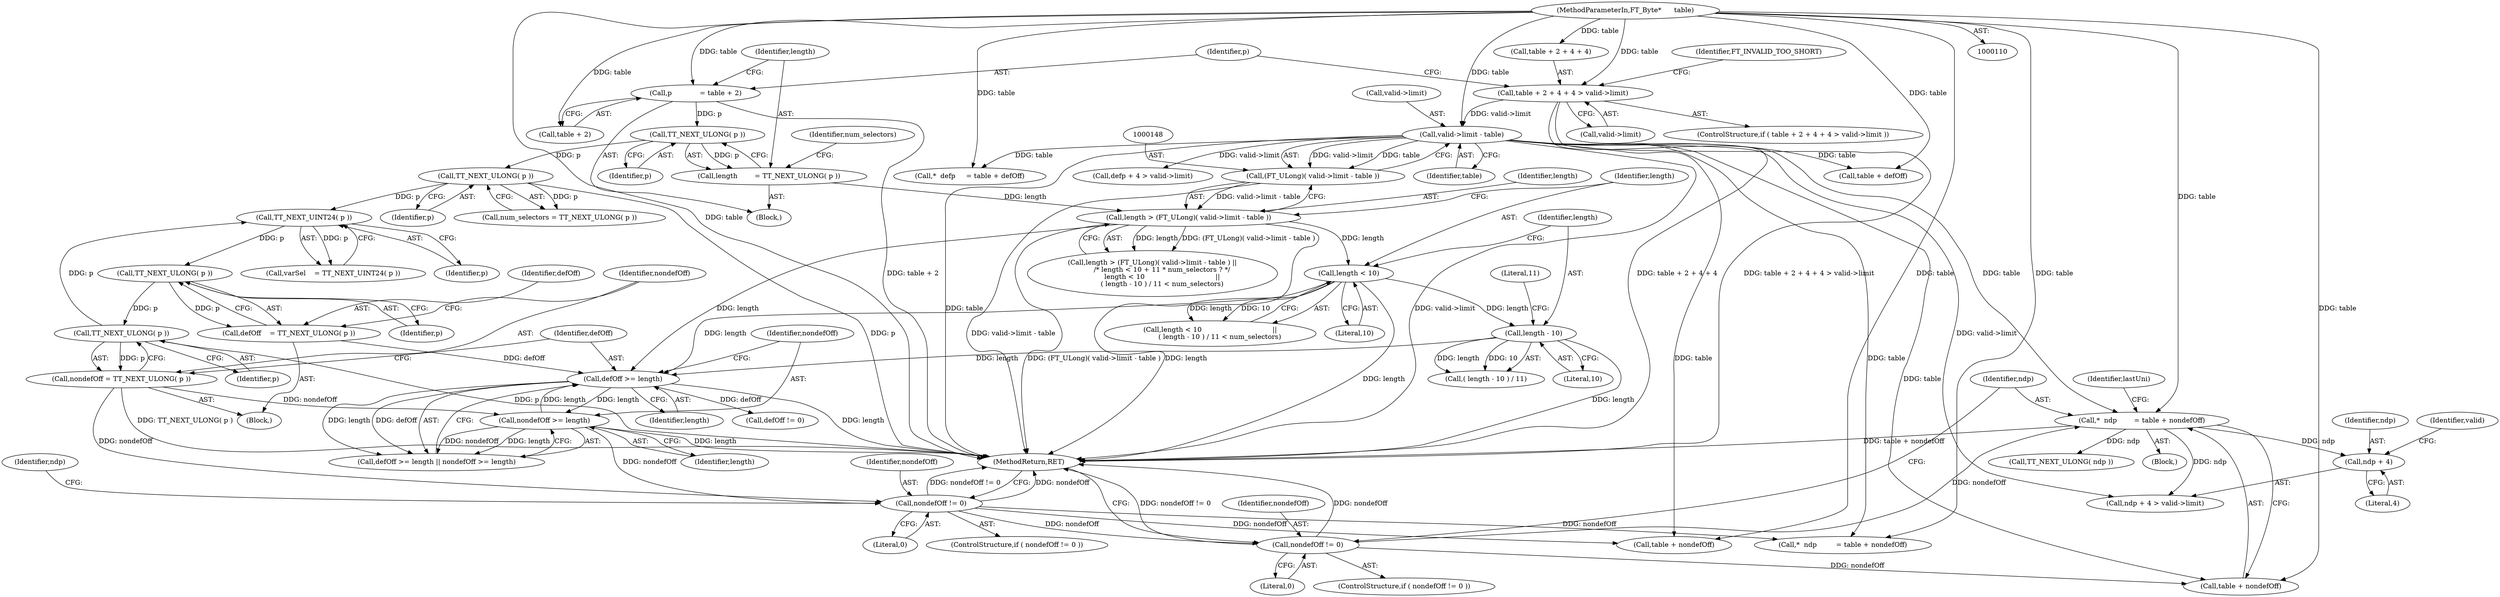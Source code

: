 digraph "0_savannah_57cbb8c148999ba8f14ed53435fc071ac9953afd@pointer" {
"1000313" [label="(Call,ndp + 4)"];
"1000300" [label="(Call,*  ndp        = table + nondefOff)"];
"1000111" [label="(MethodParameterIn,FT_Byte*      table)"];
"1000149" [label="(Call,valid->limit - table)"];
"1000118" [label="(Call,table + 2 + 4 + 4 > valid->limit)"];
"1000295" [label="(Call,nondefOff != 0)"];
"1000279" [label="(Call,nondefOff != 0)"];
"1000193" [label="(Call,nondefOff = TT_NEXT_ULONG( p ))"];
"1000195" [label="(Call,TT_NEXT_ULONG( p ))"];
"1000190" [label="(Call,TT_NEXT_ULONG( p ))"];
"1000185" [label="(Call,TT_NEXT_UINT24( p ))"];
"1000141" [label="(Call,TT_NEXT_ULONG( p ))"];
"1000137" [label="(Call,TT_NEXT_ULONG( p ))"];
"1000130" [label="(Call,p             = table + 2)"];
"1000202" [label="(Call,nondefOff >= length)"];
"1000199" [label="(Call,defOff >= length)"];
"1000188" [label="(Call,defOff    = TT_NEXT_ULONG( p ))"];
"1000155" [label="(Call,length < 10)"];
"1000145" [label="(Call,length > (FT_ULong)( valid->limit - table ))"];
"1000135" [label="(Call,length        = TT_NEXT_ULONG( p ))"];
"1000147" [label="(Call,(FT_ULong)( valid->limit - table ))"];
"1000160" [label="(Call,length - 10)"];
"1000147" [label="(Call,(FT_ULong)( valid->limit - table ))"];
"1000312" [label="(Call,ndp + 4 > valid->limit)"];
"1000183" [label="(Call,varSel    = TT_NEXT_UINT24( p ))"];
"1000284" [label="(Call,*  ndp         = table + nondefOff)"];
"1000136" [label="(Identifier,length)"];
"1000203" [label="(Identifier,nondefOff)"];
"1000155" [label="(Call,length < 10)"];
"1000193" [label="(Call,nondefOff = TT_NEXT_ULONG( p ))"];
"1000186" [label="(Identifier,p)"];
"1000142" [label="(Identifier,p)"];
"1000296" [label="(Identifier,nondefOff)"];
"1000190" [label="(Call,TT_NEXT_ULONG( p ))"];
"1000191" [label="(Identifier,p)"];
"1000298" [label="(Block,)"];
"1000313" [label="(Call,ndp + 4)"];
"1000278" [label="(ControlStructure,if ( nondefOff != 0 ))"];
"1000281" [label="(Literal,0)"];
"1000300" [label="(Call,*  ndp        = table + nondefOff)"];
"1000145" [label="(Call,length > (FT_ULong)( valid->limit - table ))"];
"1000130" [label="(Call,p             = table + 2)"];
"1000202" [label="(Call,nondefOff >= length)"];
"1000157" [label="(Literal,10)"];
"1000137" [label="(Call,TT_NEXT_ULONG( p ))"];
"1000111" [label="(MethodParameterIn,FT_Byte*      table)"];
"1000314" [label="(Identifier,ndp)"];
"1000161" [label="(Identifier,length)"];
"1000149" [label="(Call,valid->limit - table)"];
"1000126" [label="(Call,valid->limit)"];
"1000138" [label="(Identifier,p)"];
"1000204" [label="(Identifier,length)"];
"1000159" [label="(Call,( length - 10 ) / 11)"];
"1000162" [label="(Literal,10)"];
"1000297" [label="(Literal,0)"];
"1000194" [label="(Identifier,nondefOff)"];
"1000131" [label="(Identifier,p)"];
"1000185" [label="(Call,TT_NEXT_UINT24( p ))"];
"1000285" [label="(Identifier,ndp)"];
"1000132" [label="(Call,table + 2)"];
"1000280" [label="(Identifier,nondefOff)"];
"1000322" [label="(Call,TT_NEXT_ULONG( ndp ))"];
"1000222" [label="(Call,*  defp     = table + defOff)"];
"1000301" [label="(Identifier,ndp)"];
"1000309" [label="(Identifier,lastUni)"];
"1000198" [label="(Call,defOff >= length || nondefOff >= length)"];
"1000363" [label="(MethodReturn,RET)"];
"1000153" [label="(Identifier,table)"];
"1000315" [label="(Literal,4)"];
"1000129" [label="(Identifier,FT_INVALID_TOO_SHORT)"];
"1000279" [label="(Call,nondefOff != 0)"];
"1000200" [label="(Identifier,defOff)"];
"1000150" [label="(Call,valid->limit)"];
"1000135" [label="(Call,length        = TT_NEXT_ULONG( p ))"];
"1000201" [label="(Identifier,length)"];
"1000160" [label="(Call,length - 10)"];
"1000294" [label="(ControlStructure,if ( nondefOff != 0 ))"];
"1000139" [label="(Call,num_selectors = TT_NEXT_ULONG( p ))"];
"1000199" [label="(Call,defOff >= length)"];
"1000189" [label="(Identifier,defOff)"];
"1000144" [label="(Call,length > (FT_ULong)( valid->limit - table ) ||\n         /* length < 10 + 11 * num_selectors ? */\n         length < 10                                 ||\n         ( length - 10 ) / 11 < num_selectors)"];
"1000146" [label="(Identifier,length)"];
"1000163" [label="(Literal,11)"];
"1000119" [label="(Call,table + 2 + 4 + 4)"];
"1000224" [label="(Call,table + defOff)"];
"1000195" [label="(Call,TT_NEXT_ULONG( p ))"];
"1000113" [label="(Block,)"];
"1000234" [label="(Call,defp + 4 > valid->limit)"];
"1000217" [label="(Call,defOff != 0)"];
"1000117" [label="(ControlStructure,if ( table + 2 + 4 + 4 > valid->limit ))"];
"1000188" [label="(Call,defOff    = TT_NEXT_ULONG( p ))"];
"1000140" [label="(Identifier,num_selectors)"];
"1000196" [label="(Identifier,p)"];
"1000181" [label="(Block,)"];
"1000156" [label="(Identifier,length)"];
"1000317" [label="(Identifier,valid)"];
"1000302" [label="(Call,table + nondefOff)"];
"1000154" [label="(Call,length < 10                                 ||\n         ( length - 10 ) / 11 < num_selectors)"];
"1000141" [label="(Call,TT_NEXT_ULONG( p ))"];
"1000295" [label="(Call,nondefOff != 0)"];
"1000118" [label="(Call,table + 2 + 4 + 4 > valid->limit)"];
"1000286" [label="(Call,table + nondefOff)"];
"1000313" -> "1000312"  [label="AST: "];
"1000313" -> "1000315"  [label="CFG: "];
"1000314" -> "1000313"  [label="AST: "];
"1000315" -> "1000313"  [label="AST: "];
"1000317" -> "1000313"  [label="CFG: "];
"1000300" -> "1000313"  [label="DDG: ndp"];
"1000300" -> "1000298"  [label="AST: "];
"1000300" -> "1000302"  [label="CFG: "];
"1000301" -> "1000300"  [label="AST: "];
"1000302" -> "1000300"  [label="AST: "];
"1000309" -> "1000300"  [label="CFG: "];
"1000300" -> "1000363"  [label="DDG: table + nondefOff"];
"1000111" -> "1000300"  [label="DDG: table"];
"1000149" -> "1000300"  [label="DDG: table"];
"1000295" -> "1000300"  [label="DDG: nondefOff"];
"1000300" -> "1000312"  [label="DDG: ndp"];
"1000300" -> "1000322"  [label="DDG: ndp"];
"1000111" -> "1000110"  [label="AST: "];
"1000111" -> "1000363"  [label="DDG: table"];
"1000111" -> "1000118"  [label="DDG: table"];
"1000111" -> "1000119"  [label="DDG: table"];
"1000111" -> "1000130"  [label="DDG: table"];
"1000111" -> "1000132"  [label="DDG: table"];
"1000111" -> "1000149"  [label="DDG: table"];
"1000111" -> "1000222"  [label="DDG: table"];
"1000111" -> "1000224"  [label="DDG: table"];
"1000111" -> "1000284"  [label="DDG: table"];
"1000111" -> "1000286"  [label="DDG: table"];
"1000111" -> "1000302"  [label="DDG: table"];
"1000149" -> "1000147"  [label="AST: "];
"1000149" -> "1000153"  [label="CFG: "];
"1000150" -> "1000149"  [label="AST: "];
"1000153" -> "1000149"  [label="AST: "];
"1000147" -> "1000149"  [label="CFG: "];
"1000149" -> "1000363"  [label="DDG: table"];
"1000149" -> "1000363"  [label="DDG: valid->limit"];
"1000149" -> "1000147"  [label="DDG: valid->limit"];
"1000149" -> "1000147"  [label="DDG: table"];
"1000118" -> "1000149"  [label="DDG: valid->limit"];
"1000149" -> "1000222"  [label="DDG: table"];
"1000149" -> "1000224"  [label="DDG: table"];
"1000149" -> "1000234"  [label="DDG: valid->limit"];
"1000149" -> "1000284"  [label="DDG: table"];
"1000149" -> "1000286"  [label="DDG: table"];
"1000149" -> "1000302"  [label="DDG: table"];
"1000149" -> "1000312"  [label="DDG: valid->limit"];
"1000118" -> "1000117"  [label="AST: "];
"1000118" -> "1000126"  [label="CFG: "];
"1000119" -> "1000118"  [label="AST: "];
"1000126" -> "1000118"  [label="AST: "];
"1000129" -> "1000118"  [label="CFG: "];
"1000131" -> "1000118"  [label="CFG: "];
"1000118" -> "1000363"  [label="DDG: table + 2 + 4 + 4 > valid->limit"];
"1000118" -> "1000363"  [label="DDG: table + 2 + 4 + 4"];
"1000295" -> "1000294"  [label="AST: "];
"1000295" -> "1000297"  [label="CFG: "];
"1000296" -> "1000295"  [label="AST: "];
"1000297" -> "1000295"  [label="AST: "];
"1000301" -> "1000295"  [label="CFG: "];
"1000363" -> "1000295"  [label="CFG: "];
"1000295" -> "1000363"  [label="DDG: nondefOff"];
"1000295" -> "1000363"  [label="DDG: nondefOff != 0"];
"1000279" -> "1000295"  [label="DDG: nondefOff"];
"1000295" -> "1000302"  [label="DDG: nondefOff"];
"1000279" -> "1000278"  [label="AST: "];
"1000279" -> "1000281"  [label="CFG: "];
"1000280" -> "1000279"  [label="AST: "];
"1000281" -> "1000279"  [label="AST: "];
"1000285" -> "1000279"  [label="CFG: "];
"1000363" -> "1000279"  [label="CFG: "];
"1000279" -> "1000363"  [label="DDG: nondefOff"];
"1000279" -> "1000363"  [label="DDG: nondefOff != 0"];
"1000193" -> "1000279"  [label="DDG: nondefOff"];
"1000202" -> "1000279"  [label="DDG: nondefOff"];
"1000279" -> "1000284"  [label="DDG: nondefOff"];
"1000279" -> "1000286"  [label="DDG: nondefOff"];
"1000193" -> "1000181"  [label="AST: "];
"1000193" -> "1000195"  [label="CFG: "];
"1000194" -> "1000193"  [label="AST: "];
"1000195" -> "1000193"  [label="AST: "];
"1000200" -> "1000193"  [label="CFG: "];
"1000193" -> "1000363"  [label="DDG: TT_NEXT_ULONG( p )"];
"1000195" -> "1000193"  [label="DDG: p"];
"1000193" -> "1000202"  [label="DDG: nondefOff"];
"1000195" -> "1000196"  [label="CFG: "];
"1000196" -> "1000195"  [label="AST: "];
"1000195" -> "1000363"  [label="DDG: p"];
"1000195" -> "1000185"  [label="DDG: p"];
"1000190" -> "1000195"  [label="DDG: p"];
"1000190" -> "1000188"  [label="AST: "];
"1000190" -> "1000191"  [label="CFG: "];
"1000191" -> "1000190"  [label="AST: "];
"1000188" -> "1000190"  [label="CFG: "];
"1000190" -> "1000188"  [label="DDG: p"];
"1000185" -> "1000190"  [label="DDG: p"];
"1000185" -> "1000183"  [label="AST: "];
"1000185" -> "1000186"  [label="CFG: "];
"1000186" -> "1000185"  [label="AST: "];
"1000183" -> "1000185"  [label="CFG: "];
"1000185" -> "1000183"  [label="DDG: p"];
"1000141" -> "1000185"  [label="DDG: p"];
"1000141" -> "1000139"  [label="AST: "];
"1000141" -> "1000142"  [label="CFG: "];
"1000142" -> "1000141"  [label="AST: "];
"1000139" -> "1000141"  [label="CFG: "];
"1000141" -> "1000363"  [label="DDG: p"];
"1000141" -> "1000139"  [label="DDG: p"];
"1000137" -> "1000141"  [label="DDG: p"];
"1000137" -> "1000135"  [label="AST: "];
"1000137" -> "1000138"  [label="CFG: "];
"1000138" -> "1000137"  [label="AST: "];
"1000135" -> "1000137"  [label="CFG: "];
"1000137" -> "1000135"  [label="DDG: p"];
"1000130" -> "1000137"  [label="DDG: p"];
"1000130" -> "1000113"  [label="AST: "];
"1000130" -> "1000132"  [label="CFG: "];
"1000131" -> "1000130"  [label="AST: "];
"1000132" -> "1000130"  [label="AST: "];
"1000136" -> "1000130"  [label="CFG: "];
"1000130" -> "1000363"  [label="DDG: table + 2"];
"1000202" -> "1000198"  [label="AST: "];
"1000202" -> "1000204"  [label="CFG: "];
"1000203" -> "1000202"  [label="AST: "];
"1000204" -> "1000202"  [label="AST: "];
"1000198" -> "1000202"  [label="CFG: "];
"1000202" -> "1000363"  [label="DDG: length"];
"1000202" -> "1000199"  [label="DDG: length"];
"1000202" -> "1000198"  [label="DDG: nondefOff"];
"1000202" -> "1000198"  [label="DDG: length"];
"1000199" -> "1000202"  [label="DDG: length"];
"1000199" -> "1000198"  [label="AST: "];
"1000199" -> "1000201"  [label="CFG: "];
"1000200" -> "1000199"  [label="AST: "];
"1000201" -> "1000199"  [label="AST: "];
"1000203" -> "1000199"  [label="CFG: "];
"1000198" -> "1000199"  [label="CFG: "];
"1000199" -> "1000363"  [label="DDG: length"];
"1000199" -> "1000198"  [label="DDG: defOff"];
"1000199" -> "1000198"  [label="DDG: length"];
"1000188" -> "1000199"  [label="DDG: defOff"];
"1000155" -> "1000199"  [label="DDG: length"];
"1000145" -> "1000199"  [label="DDG: length"];
"1000160" -> "1000199"  [label="DDG: length"];
"1000199" -> "1000217"  [label="DDG: defOff"];
"1000188" -> "1000181"  [label="AST: "];
"1000189" -> "1000188"  [label="AST: "];
"1000194" -> "1000188"  [label="CFG: "];
"1000155" -> "1000154"  [label="AST: "];
"1000155" -> "1000157"  [label="CFG: "];
"1000156" -> "1000155"  [label="AST: "];
"1000157" -> "1000155"  [label="AST: "];
"1000161" -> "1000155"  [label="CFG: "];
"1000154" -> "1000155"  [label="CFG: "];
"1000155" -> "1000363"  [label="DDG: length"];
"1000155" -> "1000154"  [label="DDG: length"];
"1000155" -> "1000154"  [label="DDG: 10"];
"1000145" -> "1000155"  [label="DDG: length"];
"1000155" -> "1000160"  [label="DDG: length"];
"1000145" -> "1000144"  [label="AST: "];
"1000145" -> "1000147"  [label="CFG: "];
"1000146" -> "1000145"  [label="AST: "];
"1000147" -> "1000145"  [label="AST: "];
"1000156" -> "1000145"  [label="CFG: "];
"1000144" -> "1000145"  [label="CFG: "];
"1000145" -> "1000363"  [label="DDG: length"];
"1000145" -> "1000363"  [label="DDG: (FT_ULong)( valid->limit - table )"];
"1000145" -> "1000144"  [label="DDG: length"];
"1000145" -> "1000144"  [label="DDG: (FT_ULong)( valid->limit - table )"];
"1000135" -> "1000145"  [label="DDG: length"];
"1000147" -> "1000145"  [label="DDG: valid->limit - table"];
"1000135" -> "1000113"  [label="AST: "];
"1000136" -> "1000135"  [label="AST: "];
"1000140" -> "1000135"  [label="CFG: "];
"1000148" -> "1000147"  [label="AST: "];
"1000147" -> "1000363"  [label="DDG: valid->limit - table"];
"1000160" -> "1000159"  [label="AST: "];
"1000160" -> "1000162"  [label="CFG: "];
"1000161" -> "1000160"  [label="AST: "];
"1000162" -> "1000160"  [label="AST: "];
"1000163" -> "1000160"  [label="CFG: "];
"1000160" -> "1000363"  [label="DDG: length"];
"1000160" -> "1000159"  [label="DDG: length"];
"1000160" -> "1000159"  [label="DDG: 10"];
}
